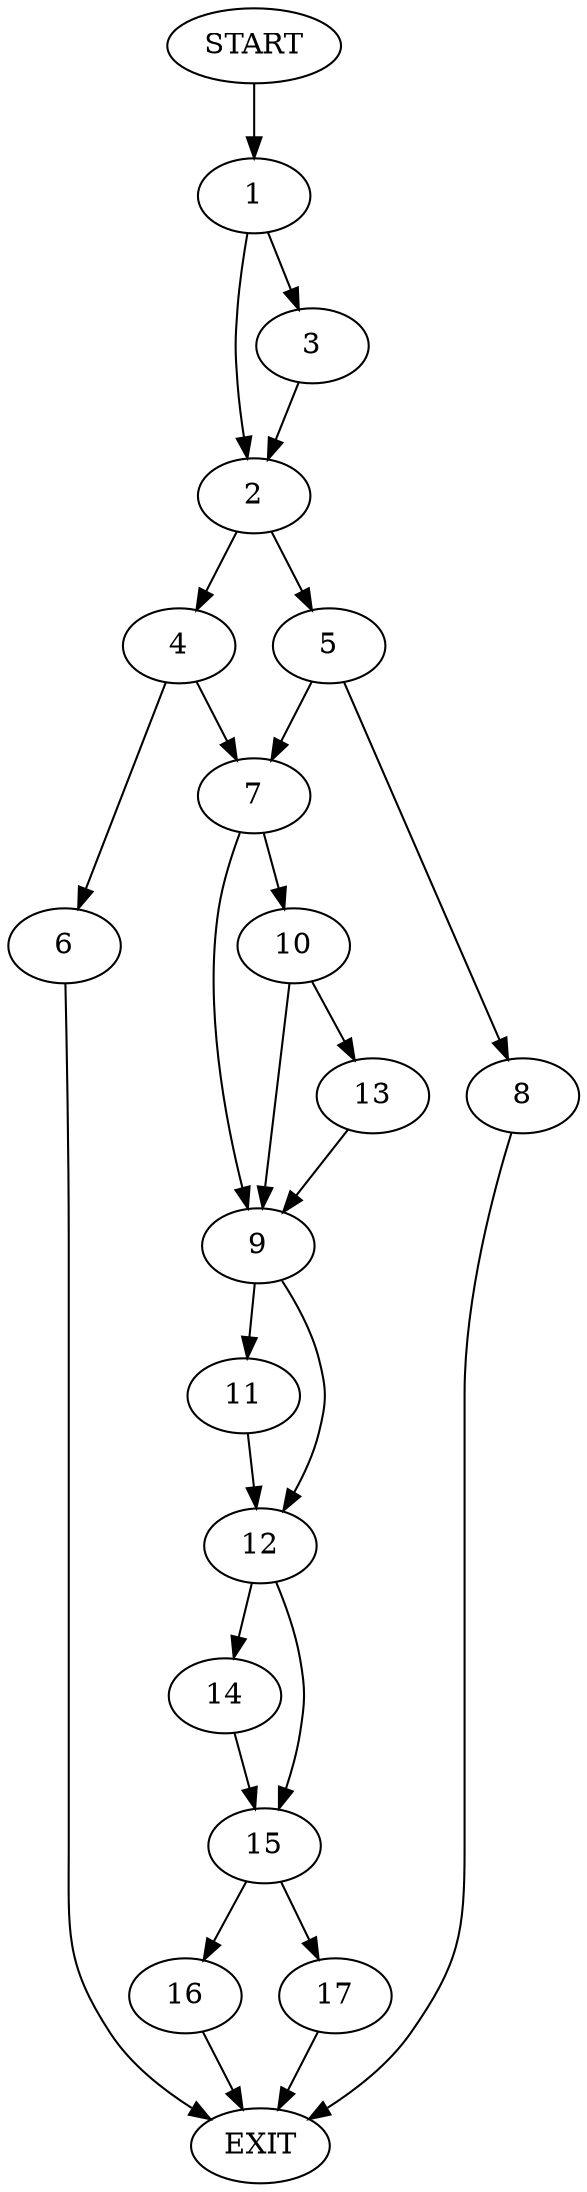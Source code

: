 digraph {
0 [label="START"]
18 [label="EXIT"]
0 -> 1
1 -> 2
1 -> 3
2 -> 4
2 -> 5
3 -> 2
4 -> 6
4 -> 7
5 -> 8
5 -> 7
6 -> 18
7 -> 9
7 -> 10
8 -> 18
9 -> 11
9 -> 12
10 -> 13
10 -> 9
13 -> 9
12 -> 14
12 -> 15
11 -> 12
14 -> 15
15 -> 16
15 -> 17
16 -> 18
17 -> 18
}
